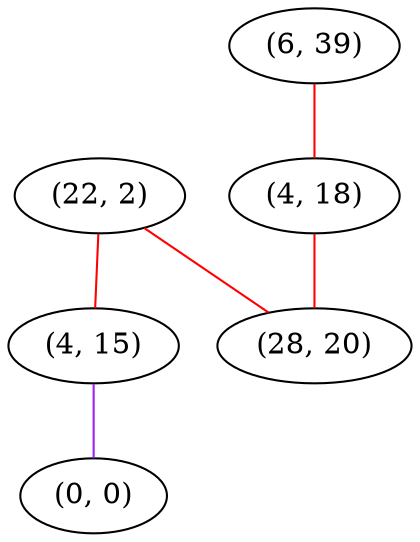 graph "" {
"(22, 2)";
"(6, 39)";
"(4, 18)";
"(4, 15)";
"(0, 0)";
"(28, 20)";
"(22, 2)" -- "(4, 15)"  [color=red, key=0, weight=1];
"(22, 2)" -- "(28, 20)"  [color=red, key=0, weight=1];
"(6, 39)" -- "(4, 18)"  [color=red, key=0, weight=1];
"(4, 18)" -- "(28, 20)"  [color=red, key=0, weight=1];
"(4, 15)" -- "(0, 0)"  [color=purple, key=0, weight=4];
}
